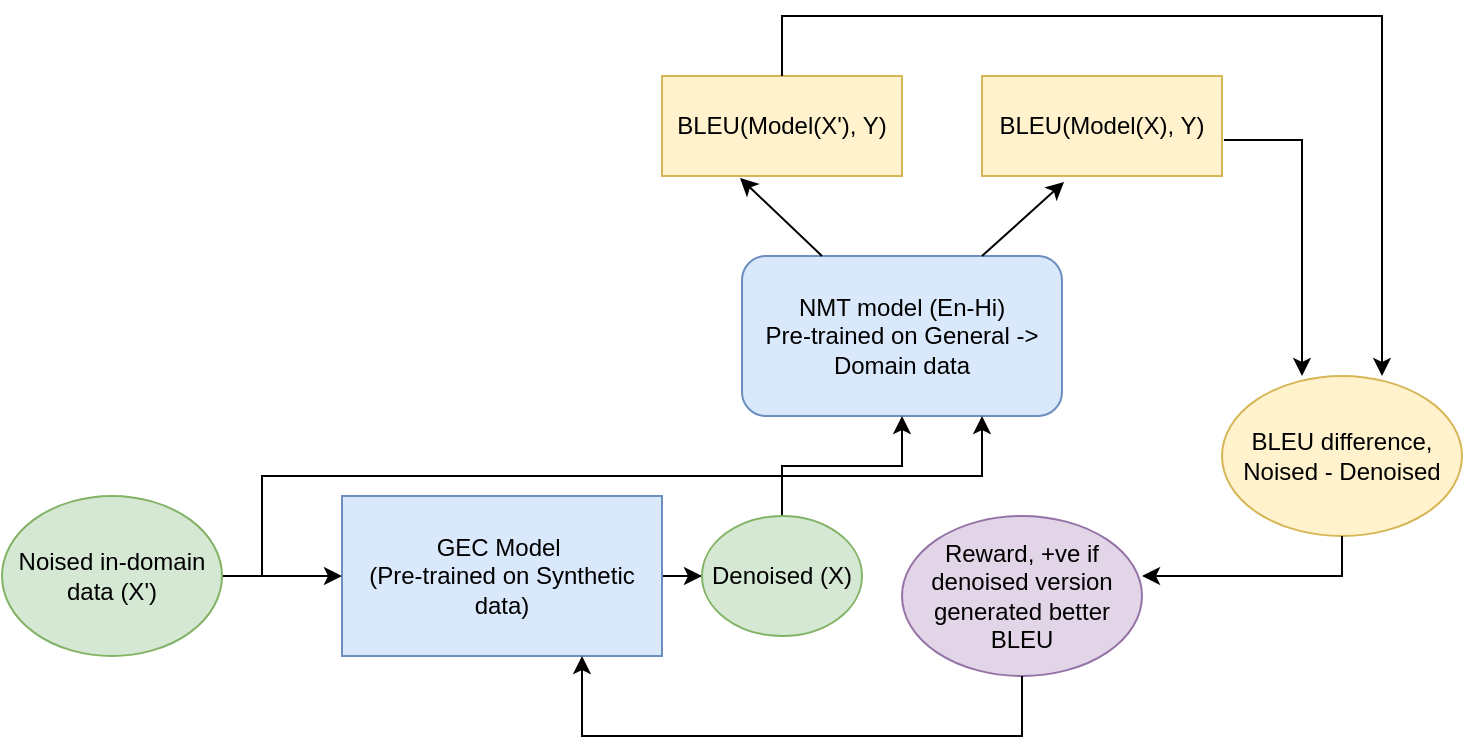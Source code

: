 <mxfile version="21.5.0" type="github">
  <diagram name="Page-1" id="DMfqj76WYdlzirbmYl45">
    <mxGraphModel dx="1364" dy="807" grid="1" gridSize="10" guides="1" tooltips="1" connect="1" arrows="1" fold="1" page="1" pageScale="1" pageWidth="850" pageHeight="1100" math="0" shadow="0">
      <root>
        <mxCell id="0" />
        <mxCell id="1" parent="0" />
        <mxCell id="RGavhd9j_akwTErmuiZn-12" value="" style="edgeStyle=orthogonalEdgeStyle;rounded=0;orthogonalLoop=1;jettySize=auto;html=1;" edge="1" parent="1" source="RGavhd9j_akwTErmuiZn-1" target="RGavhd9j_akwTErmuiZn-11">
          <mxGeometry relative="1" as="geometry" />
        </mxCell>
        <mxCell id="RGavhd9j_akwTErmuiZn-1" value="GEC Model&amp;nbsp;&lt;br&gt;(Pre-trained on Synthetic data)" style="rounded=0;whiteSpace=wrap;html=1;fillColor=#dae8fc;strokeColor=#6c8ebf;" vertex="1" parent="1">
          <mxGeometry x="280" y="360" width="160" height="80" as="geometry" />
        </mxCell>
        <mxCell id="RGavhd9j_akwTErmuiZn-2" value="NMT model (En-Hi)&lt;br&gt;Pre-trained on General -&amp;gt; Domain data" style="rounded=1;whiteSpace=wrap;html=1;fillColor=#dae8fc;strokeColor=#6c8ebf;" vertex="1" parent="1">
          <mxGeometry x="480" y="240" width="160" height="80" as="geometry" />
        </mxCell>
        <mxCell id="RGavhd9j_akwTErmuiZn-5" value="" style="edgeStyle=orthogonalEdgeStyle;rounded=0;orthogonalLoop=1;jettySize=auto;html=1;" edge="1" parent="1" source="RGavhd9j_akwTErmuiZn-4" target="RGavhd9j_akwTErmuiZn-1">
          <mxGeometry relative="1" as="geometry" />
        </mxCell>
        <mxCell id="RGavhd9j_akwTErmuiZn-4" value="Noised in-domain data (X&#39;)" style="ellipse;whiteSpace=wrap;html=1;fillColor=#d5e8d4;strokeColor=#82b366;" vertex="1" parent="1">
          <mxGeometry x="110" y="360" width="110" height="80" as="geometry" />
        </mxCell>
        <mxCell id="RGavhd9j_akwTErmuiZn-8" value="" style="endArrow=classic;html=1;rounded=0;entryX=0.75;entryY=1;entryDx=0;entryDy=0;" edge="1" parent="1" target="RGavhd9j_akwTErmuiZn-2">
          <mxGeometry width="50" height="50" relative="1" as="geometry">
            <mxPoint x="240" y="400" as="sourcePoint" />
            <mxPoint x="450" y="390" as="targetPoint" />
            <Array as="points">
              <mxPoint x="240" y="350" />
              <mxPoint x="600" y="350" />
            </Array>
          </mxGeometry>
        </mxCell>
        <mxCell id="RGavhd9j_akwTErmuiZn-10" value="BLEU(Model(X&#39;), Y)" style="rounded=0;whiteSpace=wrap;html=1;fillColor=#fff2cc;strokeColor=#d6b656;" vertex="1" parent="1">
          <mxGeometry x="440" y="150" width="120" height="50" as="geometry" />
        </mxCell>
        <mxCell id="RGavhd9j_akwTErmuiZn-13" value="" style="edgeStyle=orthogonalEdgeStyle;rounded=0;orthogonalLoop=1;jettySize=auto;html=1;" edge="1" parent="1" source="RGavhd9j_akwTErmuiZn-11" target="RGavhd9j_akwTErmuiZn-2">
          <mxGeometry relative="1" as="geometry" />
        </mxCell>
        <mxCell id="RGavhd9j_akwTErmuiZn-11" value="Denoised (X)" style="ellipse;whiteSpace=wrap;html=1;fillColor=#d5e8d4;strokeColor=#82b366;" vertex="1" parent="1">
          <mxGeometry x="460" y="370" width="80" height="60" as="geometry" />
        </mxCell>
        <mxCell id="RGavhd9j_akwTErmuiZn-15" value="" style="endArrow=classic;html=1;rounded=0;exitX=0.25;exitY=0;exitDx=0;exitDy=0;entryX=0.325;entryY=1.02;entryDx=0;entryDy=0;entryPerimeter=0;" edge="1" parent="1" source="RGavhd9j_akwTErmuiZn-2" target="RGavhd9j_akwTErmuiZn-10">
          <mxGeometry width="50" height="50" relative="1" as="geometry">
            <mxPoint x="400" y="440" as="sourcePoint" />
            <mxPoint x="450" y="390" as="targetPoint" />
          </mxGeometry>
        </mxCell>
        <mxCell id="RGavhd9j_akwTErmuiZn-17" value="BLEU(Model(X), Y)" style="rounded=0;whiteSpace=wrap;html=1;fillColor=#fff2cc;strokeColor=#d6b656;" vertex="1" parent="1">
          <mxGeometry x="600" y="150" width="120" height="50" as="geometry" />
        </mxCell>
        <mxCell id="RGavhd9j_akwTErmuiZn-19" value="" style="endArrow=classic;html=1;rounded=0;exitX=0.75;exitY=0;exitDx=0;exitDy=0;entryX=0.342;entryY=1.06;entryDx=0;entryDy=0;entryPerimeter=0;" edge="1" parent="1" source="RGavhd9j_akwTErmuiZn-2" target="RGavhd9j_akwTErmuiZn-17">
          <mxGeometry width="50" height="50" relative="1" as="geometry">
            <mxPoint x="400" y="440" as="sourcePoint" />
            <mxPoint x="450" y="390" as="targetPoint" />
          </mxGeometry>
        </mxCell>
        <mxCell id="RGavhd9j_akwTErmuiZn-20" value="" style="endArrow=classic;html=1;rounded=0;exitX=0.5;exitY=0;exitDx=0;exitDy=0;" edge="1" parent="1" source="RGavhd9j_akwTErmuiZn-10">
          <mxGeometry width="50" height="50" relative="1" as="geometry">
            <mxPoint x="400" y="440" as="sourcePoint" />
            <mxPoint x="800" y="300" as="targetPoint" />
            <Array as="points">
              <mxPoint x="500" y="120" />
              <mxPoint x="800" y="120" />
            </Array>
          </mxGeometry>
        </mxCell>
        <mxCell id="RGavhd9j_akwTErmuiZn-23" value="BLEU difference, Noised - Denoised" style="ellipse;whiteSpace=wrap;html=1;fillColor=#fff2cc;strokeColor=#d6b656;" vertex="1" parent="1">
          <mxGeometry x="720" y="300" width="120" height="80" as="geometry" />
        </mxCell>
        <mxCell id="RGavhd9j_akwTErmuiZn-24" value="" style="endArrow=classic;html=1;rounded=0;exitX=1.008;exitY=0.64;exitDx=0;exitDy=0;exitPerimeter=0;" edge="1" parent="1" source="RGavhd9j_akwTErmuiZn-17">
          <mxGeometry width="50" height="50" relative="1" as="geometry">
            <mxPoint x="400" y="440" as="sourcePoint" />
            <mxPoint x="760" y="300" as="targetPoint" />
            <Array as="points">
              <mxPoint x="760" y="182" />
            </Array>
          </mxGeometry>
        </mxCell>
        <mxCell id="RGavhd9j_akwTErmuiZn-25" value="" style="endArrow=classic;html=1;rounded=0;exitX=0.5;exitY=1;exitDx=0;exitDy=0;" edge="1" parent="1" source="RGavhd9j_akwTErmuiZn-23">
          <mxGeometry width="50" height="50" relative="1" as="geometry">
            <mxPoint x="400" y="440" as="sourcePoint" />
            <mxPoint x="680" y="400" as="targetPoint" />
            <Array as="points">
              <mxPoint x="780" y="400" />
            </Array>
          </mxGeometry>
        </mxCell>
        <mxCell id="RGavhd9j_akwTErmuiZn-26" value="Reward, +ve if denoised version generated better BLEU" style="ellipse;whiteSpace=wrap;html=1;fillColor=#e1d5e7;strokeColor=#9673a6;" vertex="1" parent="1">
          <mxGeometry x="560" y="370" width="120" height="80" as="geometry" />
        </mxCell>
        <mxCell id="RGavhd9j_akwTErmuiZn-27" value="" style="endArrow=classic;html=1;rounded=0;exitX=0.5;exitY=1;exitDx=0;exitDy=0;entryX=0.75;entryY=1;entryDx=0;entryDy=0;" edge="1" parent="1" source="RGavhd9j_akwTErmuiZn-26" target="RGavhd9j_akwTErmuiZn-1">
          <mxGeometry width="50" height="50" relative="1" as="geometry">
            <mxPoint x="400" y="440" as="sourcePoint" />
            <mxPoint x="450" y="390" as="targetPoint" />
            <Array as="points">
              <mxPoint x="620" y="480" />
              <mxPoint x="520" y="480" />
              <mxPoint x="400" y="480" />
              <mxPoint x="400" y="450" />
            </Array>
          </mxGeometry>
        </mxCell>
      </root>
    </mxGraphModel>
  </diagram>
</mxfile>
